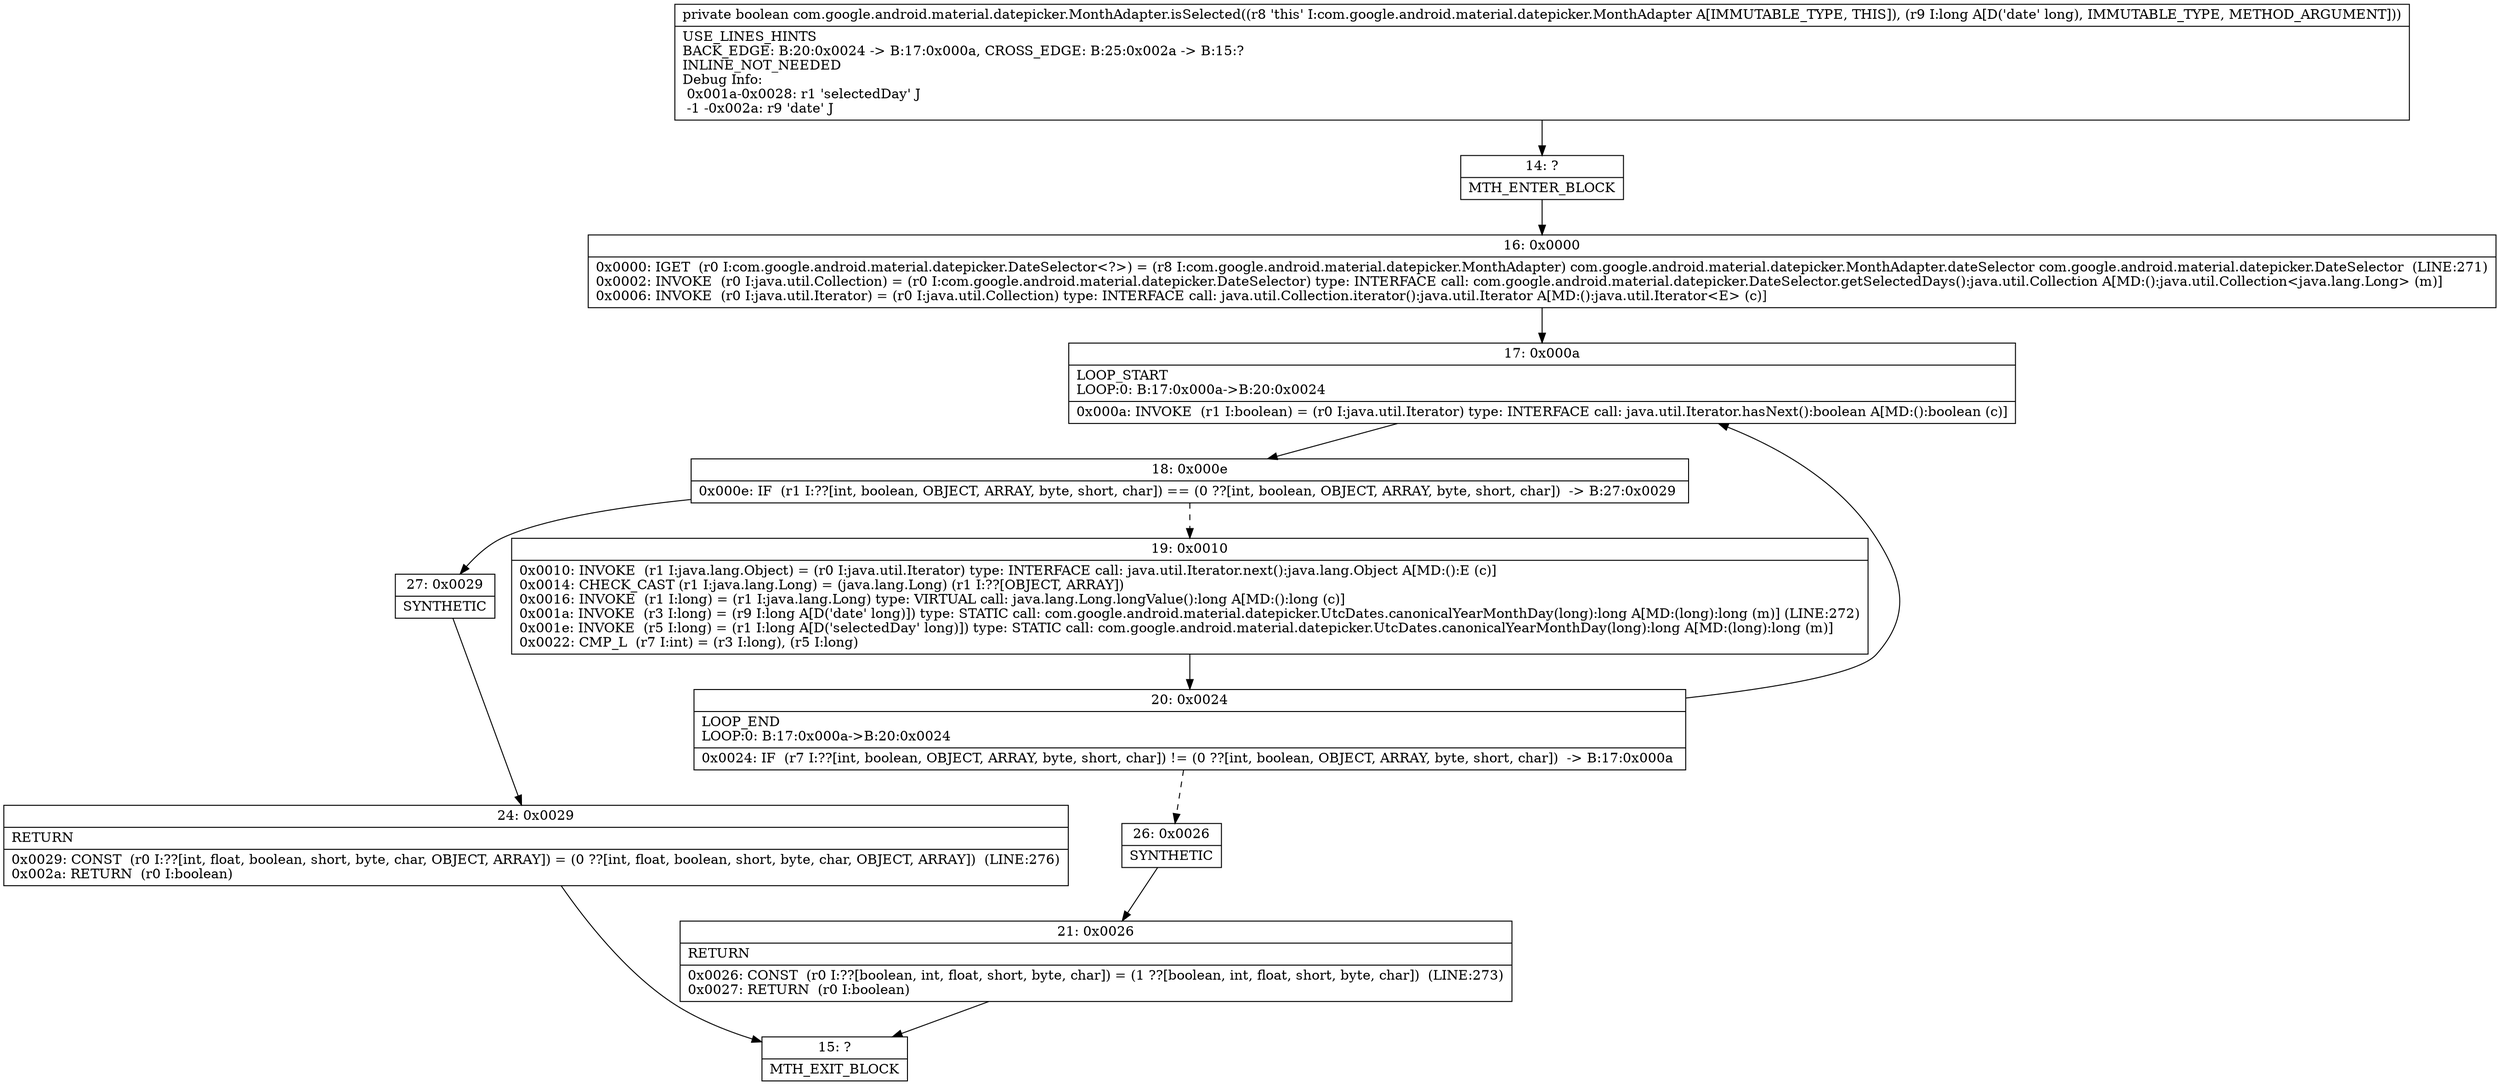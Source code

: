 digraph "CFG forcom.google.android.material.datepicker.MonthAdapter.isSelected(J)Z" {
Node_14 [shape=record,label="{14\:\ ?|MTH_ENTER_BLOCK\l}"];
Node_16 [shape=record,label="{16\:\ 0x0000|0x0000: IGET  (r0 I:com.google.android.material.datepicker.DateSelector\<?\>) = (r8 I:com.google.android.material.datepicker.MonthAdapter) com.google.android.material.datepicker.MonthAdapter.dateSelector com.google.android.material.datepicker.DateSelector  (LINE:271)\l0x0002: INVOKE  (r0 I:java.util.Collection) = (r0 I:com.google.android.material.datepicker.DateSelector) type: INTERFACE call: com.google.android.material.datepicker.DateSelector.getSelectedDays():java.util.Collection A[MD:():java.util.Collection\<java.lang.Long\> (m)]\l0x0006: INVOKE  (r0 I:java.util.Iterator) = (r0 I:java.util.Collection) type: INTERFACE call: java.util.Collection.iterator():java.util.Iterator A[MD:():java.util.Iterator\<E\> (c)]\l}"];
Node_17 [shape=record,label="{17\:\ 0x000a|LOOP_START\lLOOP:0: B:17:0x000a\-\>B:20:0x0024\l|0x000a: INVOKE  (r1 I:boolean) = (r0 I:java.util.Iterator) type: INTERFACE call: java.util.Iterator.hasNext():boolean A[MD:():boolean (c)]\l}"];
Node_18 [shape=record,label="{18\:\ 0x000e|0x000e: IF  (r1 I:??[int, boolean, OBJECT, ARRAY, byte, short, char]) == (0 ??[int, boolean, OBJECT, ARRAY, byte, short, char])  \-\> B:27:0x0029 \l}"];
Node_19 [shape=record,label="{19\:\ 0x0010|0x0010: INVOKE  (r1 I:java.lang.Object) = (r0 I:java.util.Iterator) type: INTERFACE call: java.util.Iterator.next():java.lang.Object A[MD:():E (c)]\l0x0014: CHECK_CAST (r1 I:java.lang.Long) = (java.lang.Long) (r1 I:??[OBJECT, ARRAY]) \l0x0016: INVOKE  (r1 I:long) = (r1 I:java.lang.Long) type: VIRTUAL call: java.lang.Long.longValue():long A[MD:():long (c)]\l0x001a: INVOKE  (r3 I:long) = (r9 I:long A[D('date' long)]) type: STATIC call: com.google.android.material.datepicker.UtcDates.canonicalYearMonthDay(long):long A[MD:(long):long (m)] (LINE:272)\l0x001e: INVOKE  (r5 I:long) = (r1 I:long A[D('selectedDay' long)]) type: STATIC call: com.google.android.material.datepicker.UtcDates.canonicalYearMonthDay(long):long A[MD:(long):long (m)]\l0x0022: CMP_L  (r7 I:int) = (r3 I:long), (r5 I:long) \l}"];
Node_20 [shape=record,label="{20\:\ 0x0024|LOOP_END\lLOOP:0: B:17:0x000a\-\>B:20:0x0024\l|0x0024: IF  (r7 I:??[int, boolean, OBJECT, ARRAY, byte, short, char]) != (0 ??[int, boolean, OBJECT, ARRAY, byte, short, char])  \-\> B:17:0x000a \l}"];
Node_26 [shape=record,label="{26\:\ 0x0026|SYNTHETIC\l}"];
Node_21 [shape=record,label="{21\:\ 0x0026|RETURN\l|0x0026: CONST  (r0 I:??[boolean, int, float, short, byte, char]) = (1 ??[boolean, int, float, short, byte, char])  (LINE:273)\l0x0027: RETURN  (r0 I:boolean) \l}"];
Node_15 [shape=record,label="{15\:\ ?|MTH_EXIT_BLOCK\l}"];
Node_27 [shape=record,label="{27\:\ 0x0029|SYNTHETIC\l}"];
Node_24 [shape=record,label="{24\:\ 0x0029|RETURN\l|0x0029: CONST  (r0 I:??[int, float, boolean, short, byte, char, OBJECT, ARRAY]) = (0 ??[int, float, boolean, short, byte, char, OBJECT, ARRAY])  (LINE:276)\l0x002a: RETURN  (r0 I:boolean) \l}"];
MethodNode[shape=record,label="{private boolean com.google.android.material.datepicker.MonthAdapter.isSelected((r8 'this' I:com.google.android.material.datepicker.MonthAdapter A[IMMUTABLE_TYPE, THIS]), (r9 I:long A[D('date' long), IMMUTABLE_TYPE, METHOD_ARGUMENT]))  | USE_LINES_HINTS\lBACK_EDGE: B:20:0x0024 \-\> B:17:0x000a, CROSS_EDGE: B:25:0x002a \-\> B:15:?\lINLINE_NOT_NEEDED\lDebug Info:\l  0x001a\-0x0028: r1 'selectedDay' J\l  \-1 \-0x002a: r9 'date' J\l}"];
MethodNode -> Node_14;Node_14 -> Node_16;
Node_16 -> Node_17;
Node_17 -> Node_18;
Node_18 -> Node_19[style=dashed];
Node_18 -> Node_27;
Node_19 -> Node_20;
Node_20 -> Node_17;
Node_20 -> Node_26[style=dashed];
Node_26 -> Node_21;
Node_21 -> Node_15;
Node_27 -> Node_24;
Node_24 -> Node_15;
}

